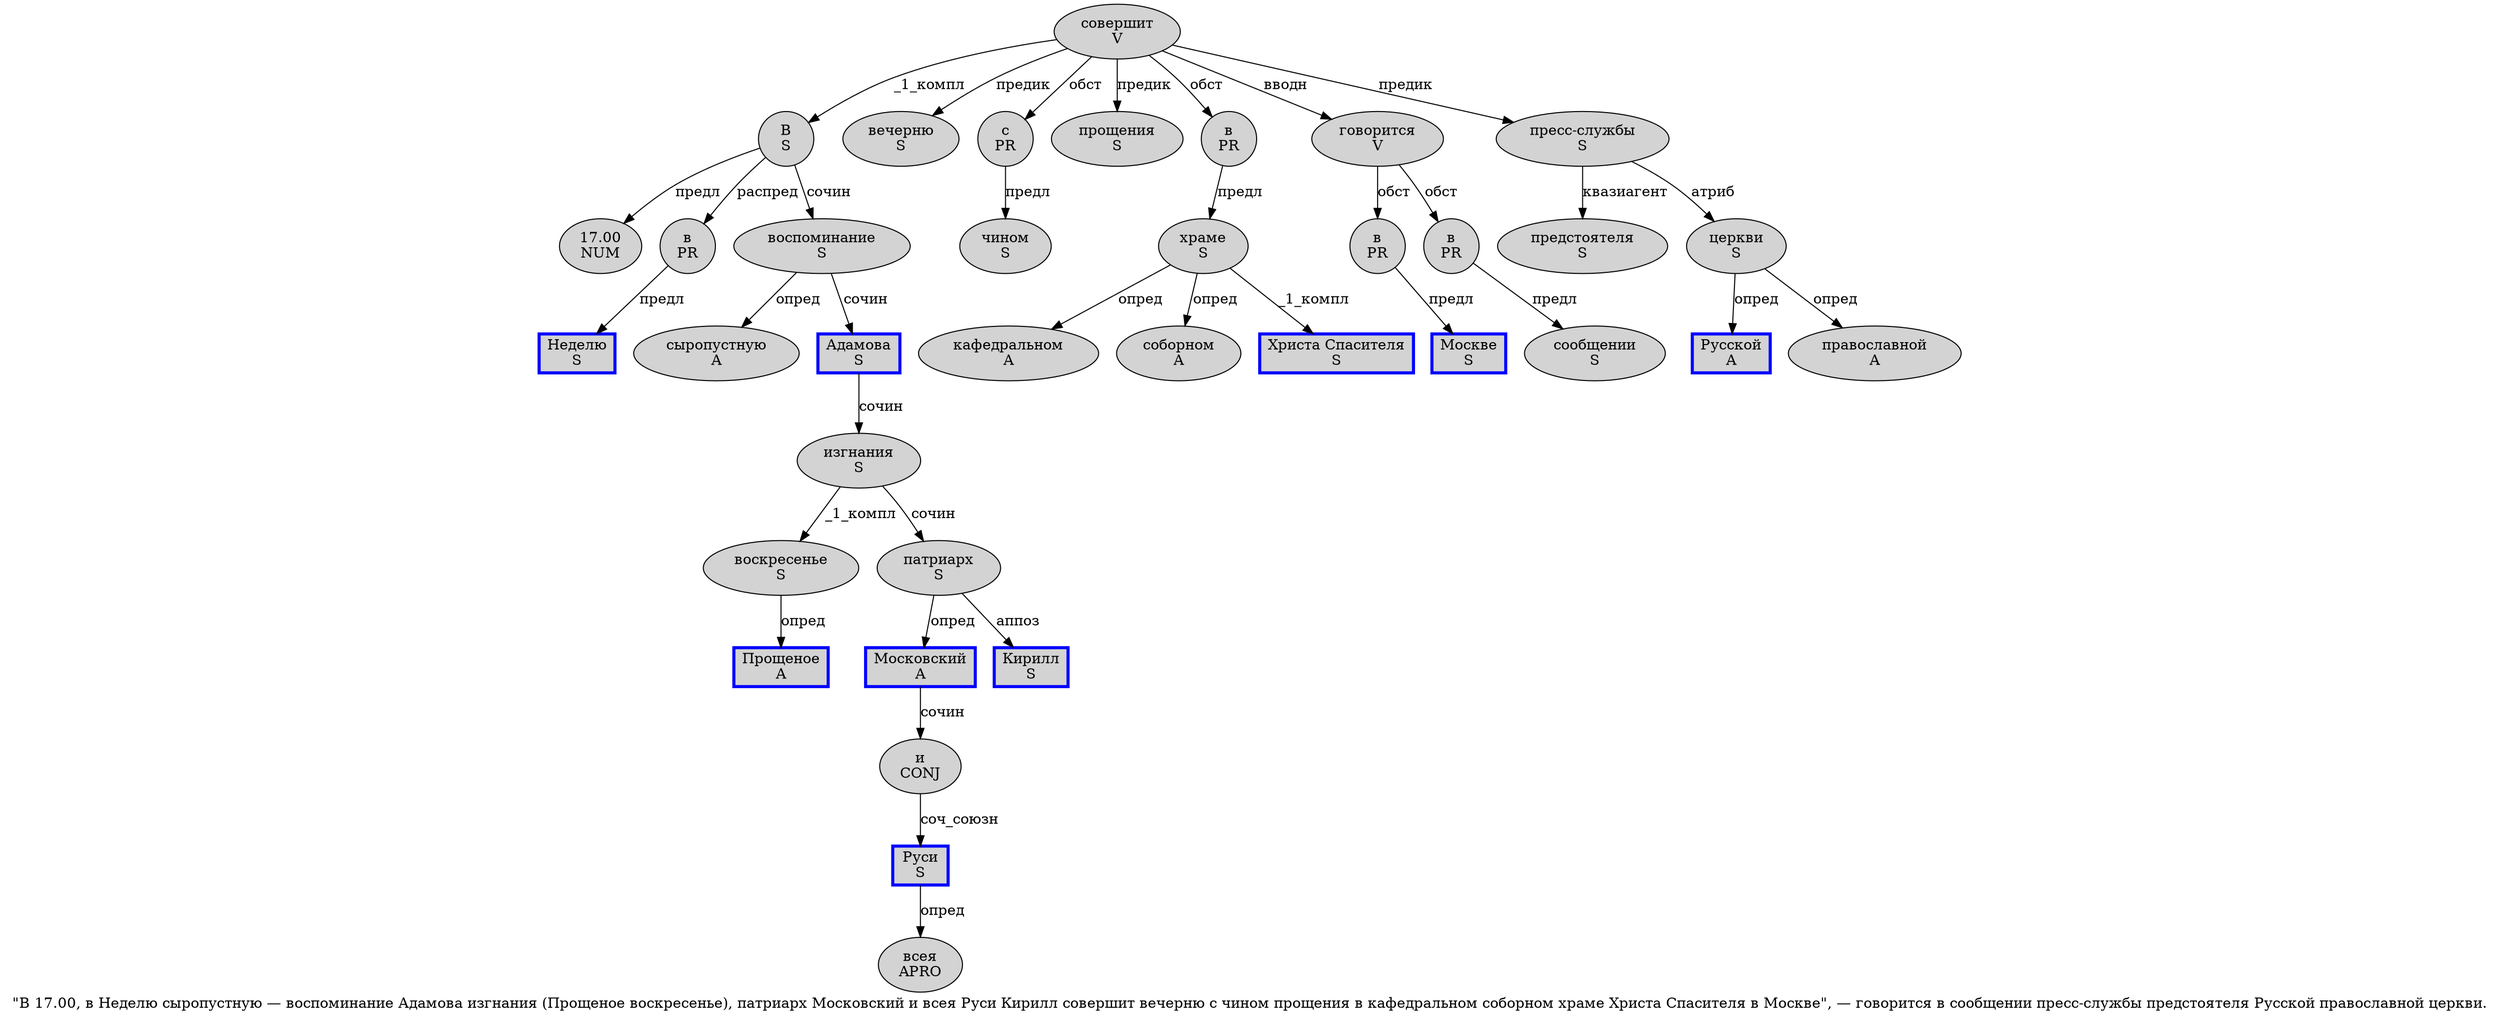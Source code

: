 digraph SENTENCE_712 {
	graph [label="\"В 17.00, в Неделю сыропустную — воспоминание Адамова изгнания (Прощеное воскресенье), патриарх Московский и всея Руси Кирилл совершит вечерню с чином прощения в кафедральном соборном храме Христа Спасителя в Москве\", — говорится в сообщении пресс-службы предстоятеля Русской православной церкви."]
	node [style=filled]
		1 [label="В
S" color="" fillcolor=lightgray penwidth=1 shape=ellipse]
		2 [label="17.00
NUM" color="" fillcolor=lightgray penwidth=1 shape=ellipse]
		4 [label="в
PR" color="" fillcolor=lightgray penwidth=1 shape=ellipse]
		5 [label="Неделю
S" color=blue fillcolor=lightgray penwidth=3 shape=box]
		6 [label="сыропустную
A" color="" fillcolor=lightgray penwidth=1 shape=ellipse]
		8 [label="воспоминание
S" color="" fillcolor=lightgray penwidth=1 shape=ellipse]
		9 [label="Адамова
S" color=blue fillcolor=lightgray penwidth=3 shape=box]
		10 [label="изгнания
S" color="" fillcolor=lightgray penwidth=1 shape=ellipse]
		12 [label="Прощеное
A" color=blue fillcolor=lightgray penwidth=3 shape=box]
		13 [label="воскресенье
S" color="" fillcolor=lightgray penwidth=1 shape=ellipse]
		16 [label="патриарх
S" color="" fillcolor=lightgray penwidth=1 shape=ellipse]
		17 [label="Московский
A" color=blue fillcolor=lightgray penwidth=3 shape=box]
		18 [label="и
CONJ" color="" fillcolor=lightgray penwidth=1 shape=ellipse]
		19 [label="всея
APRO" color="" fillcolor=lightgray penwidth=1 shape=ellipse]
		20 [label="Руси
S" color=blue fillcolor=lightgray penwidth=3 shape=box]
		21 [label="Кирилл
S" color=blue fillcolor=lightgray penwidth=3 shape=box]
		22 [label="совершит
V" color="" fillcolor=lightgray penwidth=1 shape=ellipse]
		23 [label="вечерню
S" color="" fillcolor=lightgray penwidth=1 shape=ellipse]
		24 [label="с
PR" color="" fillcolor=lightgray penwidth=1 shape=ellipse]
		25 [label="чином
S" color="" fillcolor=lightgray penwidth=1 shape=ellipse]
		26 [label="прощения
S" color="" fillcolor=lightgray penwidth=1 shape=ellipse]
		27 [label="в
PR" color="" fillcolor=lightgray penwidth=1 shape=ellipse]
		28 [label="кафедральном
A" color="" fillcolor=lightgray penwidth=1 shape=ellipse]
		29 [label="соборном
A" color="" fillcolor=lightgray penwidth=1 shape=ellipse]
		30 [label="храме
S" color="" fillcolor=lightgray penwidth=1 shape=ellipse]
		31 [label="Христа Спасителя
S" color=blue fillcolor=lightgray penwidth=3 shape=box]
		32 [label="в
PR" color="" fillcolor=lightgray penwidth=1 shape=ellipse]
		33 [label="Москве
S" color=blue fillcolor=lightgray penwidth=3 shape=box]
		37 [label="говорится
V" color="" fillcolor=lightgray penwidth=1 shape=ellipse]
		38 [label="в
PR" color="" fillcolor=lightgray penwidth=1 shape=ellipse]
		39 [label="сообщении
S" color="" fillcolor=lightgray penwidth=1 shape=ellipse]
		40 [label="пресс-службы
S" color="" fillcolor=lightgray penwidth=1 shape=ellipse]
		41 [label="предстоятеля
S" color="" fillcolor=lightgray penwidth=1 shape=ellipse]
		42 [label="Русской
A" color=blue fillcolor=lightgray penwidth=3 shape=box]
		43 [label="православной
A" color="" fillcolor=lightgray penwidth=1 shape=ellipse]
		44 [label="церкви
S" color="" fillcolor=lightgray penwidth=1 shape=ellipse]
			24 -> 25 [label="предл"]
			17 -> 18 [label="сочин"]
			37 -> 32 [label="обст"]
			37 -> 38 [label="обст"]
			16 -> 17 [label="опред"]
			16 -> 21 [label="аппоз"]
			13 -> 12 [label="опред"]
			22 -> 1 [label="_1_компл"]
			22 -> 23 [label="предик"]
			22 -> 24 [label="обст"]
			22 -> 26 [label="предик"]
			22 -> 27 [label="обст"]
			22 -> 37 [label="вводн"]
			22 -> 40 [label="предик"]
			40 -> 41 [label="квазиагент"]
			40 -> 44 [label="атриб"]
			1 -> 2 [label="предл"]
			1 -> 4 [label="распред"]
			1 -> 8 [label="сочин"]
			32 -> 33 [label="предл"]
			20 -> 19 [label="опред"]
			9 -> 10 [label="сочин"]
			8 -> 6 [label="опред"]
			8 -> 9 [label="сочин"]
			10 -> 13 [label="_1_компл"]
			10 -> 16 [label="сочин"]
			18 -> 20 [label="соч_союзн"]
			30 -> 28 [label="опред"]
			30 -> 29 [label="опред"]
			30 -> 31 [label="_1_компл"]
			44 -> 42 [label="опред"]
			44 -> 43 [label="опред"]
			4 -> 5 [label="предл"]
			38 -> 39 [label="предл"]
			27 -> 30 [label="предл"]
}
